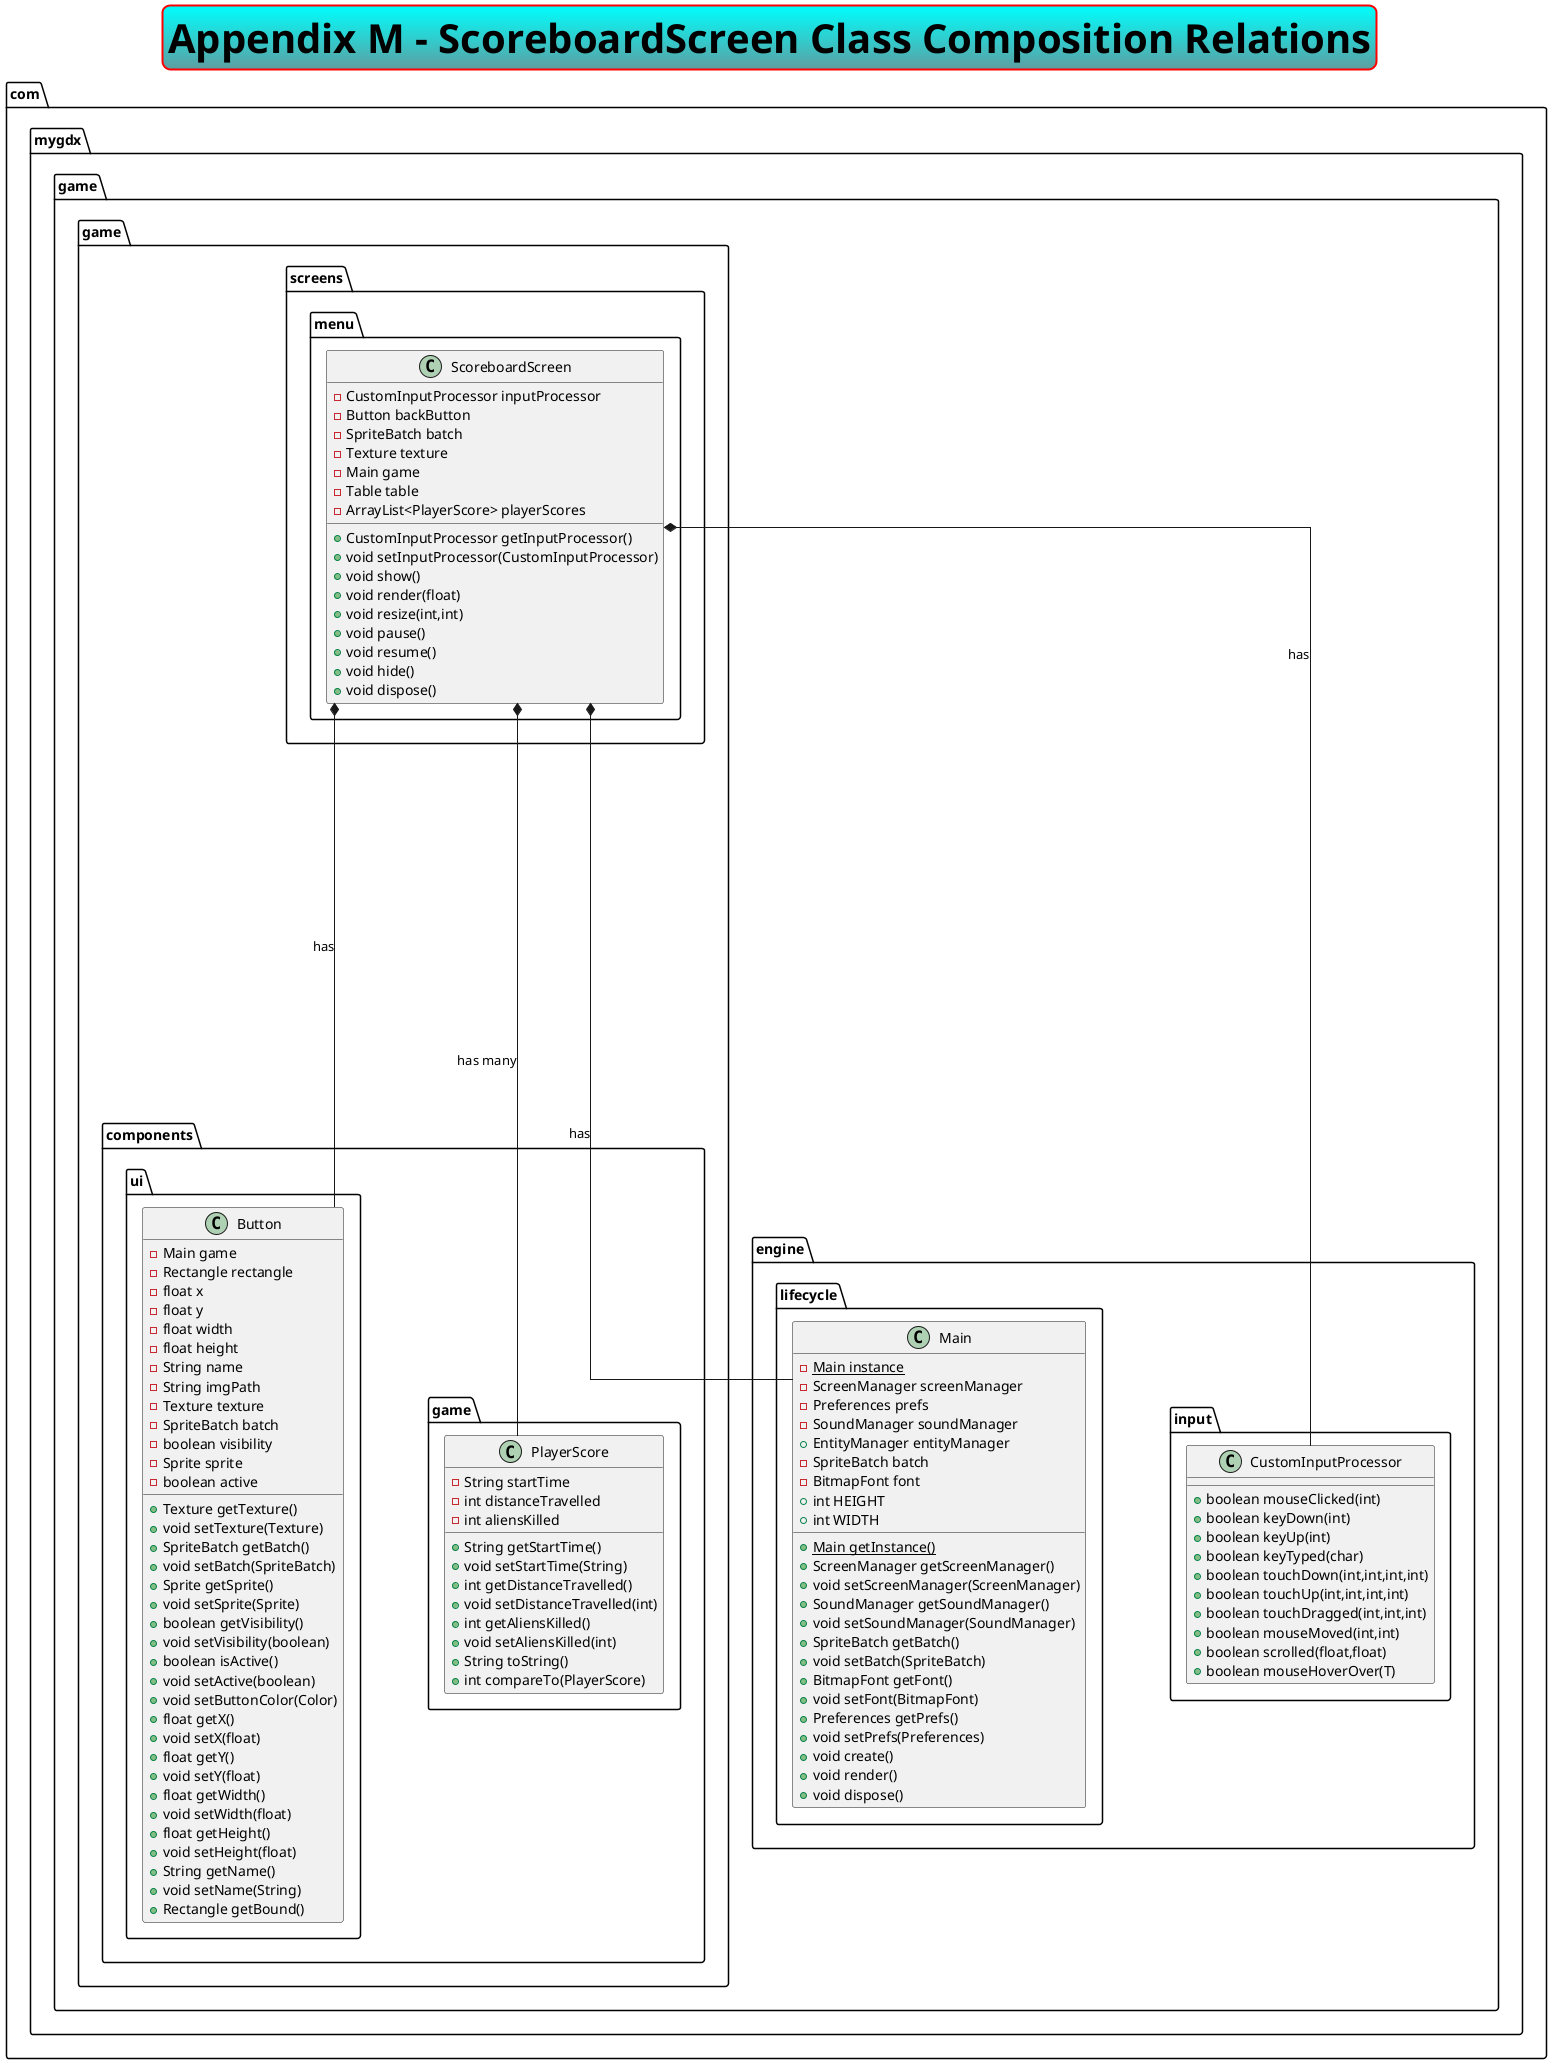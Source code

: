 @startuml
skinparam linetype polyline
skinparam linetype ortho

skinparam nodesep 100
skinparam ranksep 100

skinparam titleBorderRoundCorner 15
skinparam titleBorderThickness 2
skinparam titleBorderColor red
skinparam titleBackgroundColor Aqua-CadetBlue
skinparam TitleFontSize 40

title Appendix M - ScoreboardScreen Class Composition Relations

class com.mygdx.game.game.screens.menu.ScoreboardScreen {
- CustomInputProcessor inputProcessor
- Button backButton
- SpriteBatch batch
- Texture texture
- Main game
- Table table
- ArrayList<PlayerScore> playerScores
+ CustomInputProcessor getInputProcessor()
+ void setInputProcessor(CustomInputProcessor)
+ void show()
+ void render(float)
+ void resize(int,int)
+ void pause()
+ void resume()
+ void hide()
+ void dispose()
}

class com.mygdx.game.engine.lifecycle.Main {
- {static} Main instance
- ScreenManager screenManager
- Preferences prefs
- SoundManager soundManager
+ EntityManager entityManager
- SpriteBatch batch
- BitmapFont font
+ int HEIGHT
+ int WIDTH
+ {static} Main getInstance()
+ ScreenManager getScreenManager()
+ void setScreenManager(ScreenManager)
+ SoundManager getSoundManager()
+ void setSoundManager(SoundManager)
+ SpriteBatch getBatch()
+ void setBatch(SpriteBatch)
+ BitmapFont getFont()
+ void setFont(BitmapFont)
+ Preferences getPrefs()
+ void setPrefs(Preferences)
+ void create()
+ void render()
+ void dispose()
}

class com.mygdx.game.game.components.ui.Button {
- Main game
- Rectangle rectangle
- float x
- float y
- float width
- float height
- String name
- String imgPath
- Texture texture
- SpriteBatch batch
- boolean visibility
- Sprite sprite
- boolean active
+ Texture getTexture()
+ void setTexture(Texture)
+ SpriteBatch getBatch()
+ void setBatch(SpriteBatch)
+ Sprite getSprite()
+ void setSprite(Sprite)
+ boolean getVisibility()
+ void setVisibility(boolean)
+ boolean isActive()
+ void setActive(boolean)
+ void setButtonColor(Color)
+ float getX()
+ void setX(float)
+ float getY()
+ void setY(float)
+ float getWidth()
+ void setWidth(float)
+ float getHeight()
+ void setHeight(float)
+ String getName()
+ void setName(String)
+ Rectangle getBound()
}

class com.mygdx.game.engine.input.CustomInputProcessor {
+ boolean mouseClicked(int)
+ boolean keyDown(int)
+ boolean keyUp(int)
+ boolean keyTyped(char)
+ boolean touchDown(int,int,int,int)
+ boolean touchUp(int,int,int,int)
+ boolean touchDragged(int,int,int)
+ boolean mouseMoved(int,int)
+ boolean scrolled(float,float)
+ boolean mouseHoverOver(T)
}

class com.mygdx.game.game.components.game.PlayerScore {
- String startTime
- int distanceTravelled
- int aliensKilled
+ String getStartTime()
+ void setStartTime(String)
+ int getDistanceTravelled()
+ void setDistanceTravelled(int)
+ int getAliensKilled()
+ void setAliensKilled(int)
+ String toString()
+ int compareTo(PlayerScore)
}

com.mygdx.game.game.screens.menu.ScoreboardScreen *------ com.mygdx.game.engine.input.CustomInputProcessor :has
com.mygdx.game.game.screens.menu.ScoreboardScreen *------ com.mygdx.game.engine.lifecycle.Main :has
com.mygdx.game.game.screens.menu.ScoreboardScreen *------ com.mygdx.game.game.components.ui.Button :has
com.mygdx.game.game.screens.menu.ScoreboardScreen *------ com.mygdx.game.game.components.game.PlayerScore :has many
@enduml